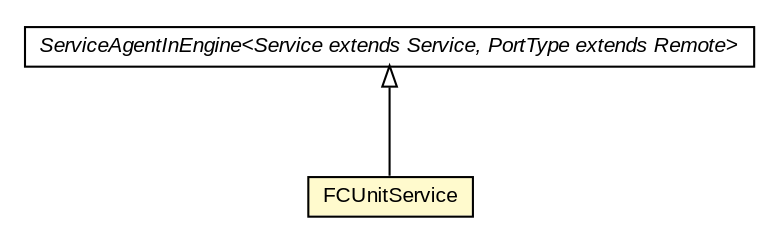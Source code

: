 #!/usr/local/bin/dot
#
# Class diagram 
# Generated by UMLGraph version R5_6-24-gf6e263 (http://www.umlgraph.org/)
#

digraph G {
	edge [fontname="arial",fontsize=10,labelfontname="arial",labelfontsize=10];
	node [fontname="arial",fontsize=10,shape=plaintext];
	nodesep=0.25;
	ranksep=0.5;
	// fr.fastconnect.factory.tibco.bw.maven.bwengine.ServiceAgentInEngine<Service extends javax.xml.rpc.Service, PortType extends java.rmi.Remote>
	c2323 [label=<<table title="fr.fastconnect.factory.tibco.bw.maven.bwengine.ServiceAgentInEngine" border="0" cellborder="1" cellspacing="0" cellpadding="2" port="p" href="../bwengine/ServiceAgentInEngine.html">
		<tr><td><table border="0" cellspacing="0" cellpadding="1">
<tr><td align="center" balign="center"><font face="arial italic"> ServiceAgentInEngine&lt;Service extends Service, PortType extends Remote&gt; </font></td></tr>
		</table></td></tr>
		</table>>, URL="../bwengine/ServiceAgentInEngine.html", fontname="arial", fontcolor="black", fontsize=10.0];
	// fr.fastconnect.factory.tibco.bw.maven.tester.FCUnitService
	c2368 [label=<<table title="fr.fastconnect.factory.tibco.bw.maven.tester.FCUnitService" border="0" cellborder="1" cellspacing="0" cellpadding="2" port="p" bgcolor="lemonChiffon" href="./FCUnitService.html">
		<tr><td><table border="0" cellspacing="0" cellpadding="1">
<tr><td align="center" balign="center"> FCUnitService </td></tr>
		</table></td></tr>
		</table>>, URL="./FCUnitService.html", fontname="arial", fontcolor="black", fontsize=10.0];
	//fr.fastconnect.factory.tibco.bw.maven.tester.FCUnitService extends fr.fastconnect.factory.tibco.bw.maven.bwengine.ServiceAgentInEngine<fr.fastconnect.factory.tibco.bw.maven.tester.ws.FCUnit_Service, fr.fastconnect.factory.tibco.bw.maven.tester.ws.FCUnit_PortType>
	c2323:p -> c2368:p [dir=back,arrowtail=empty];
}

